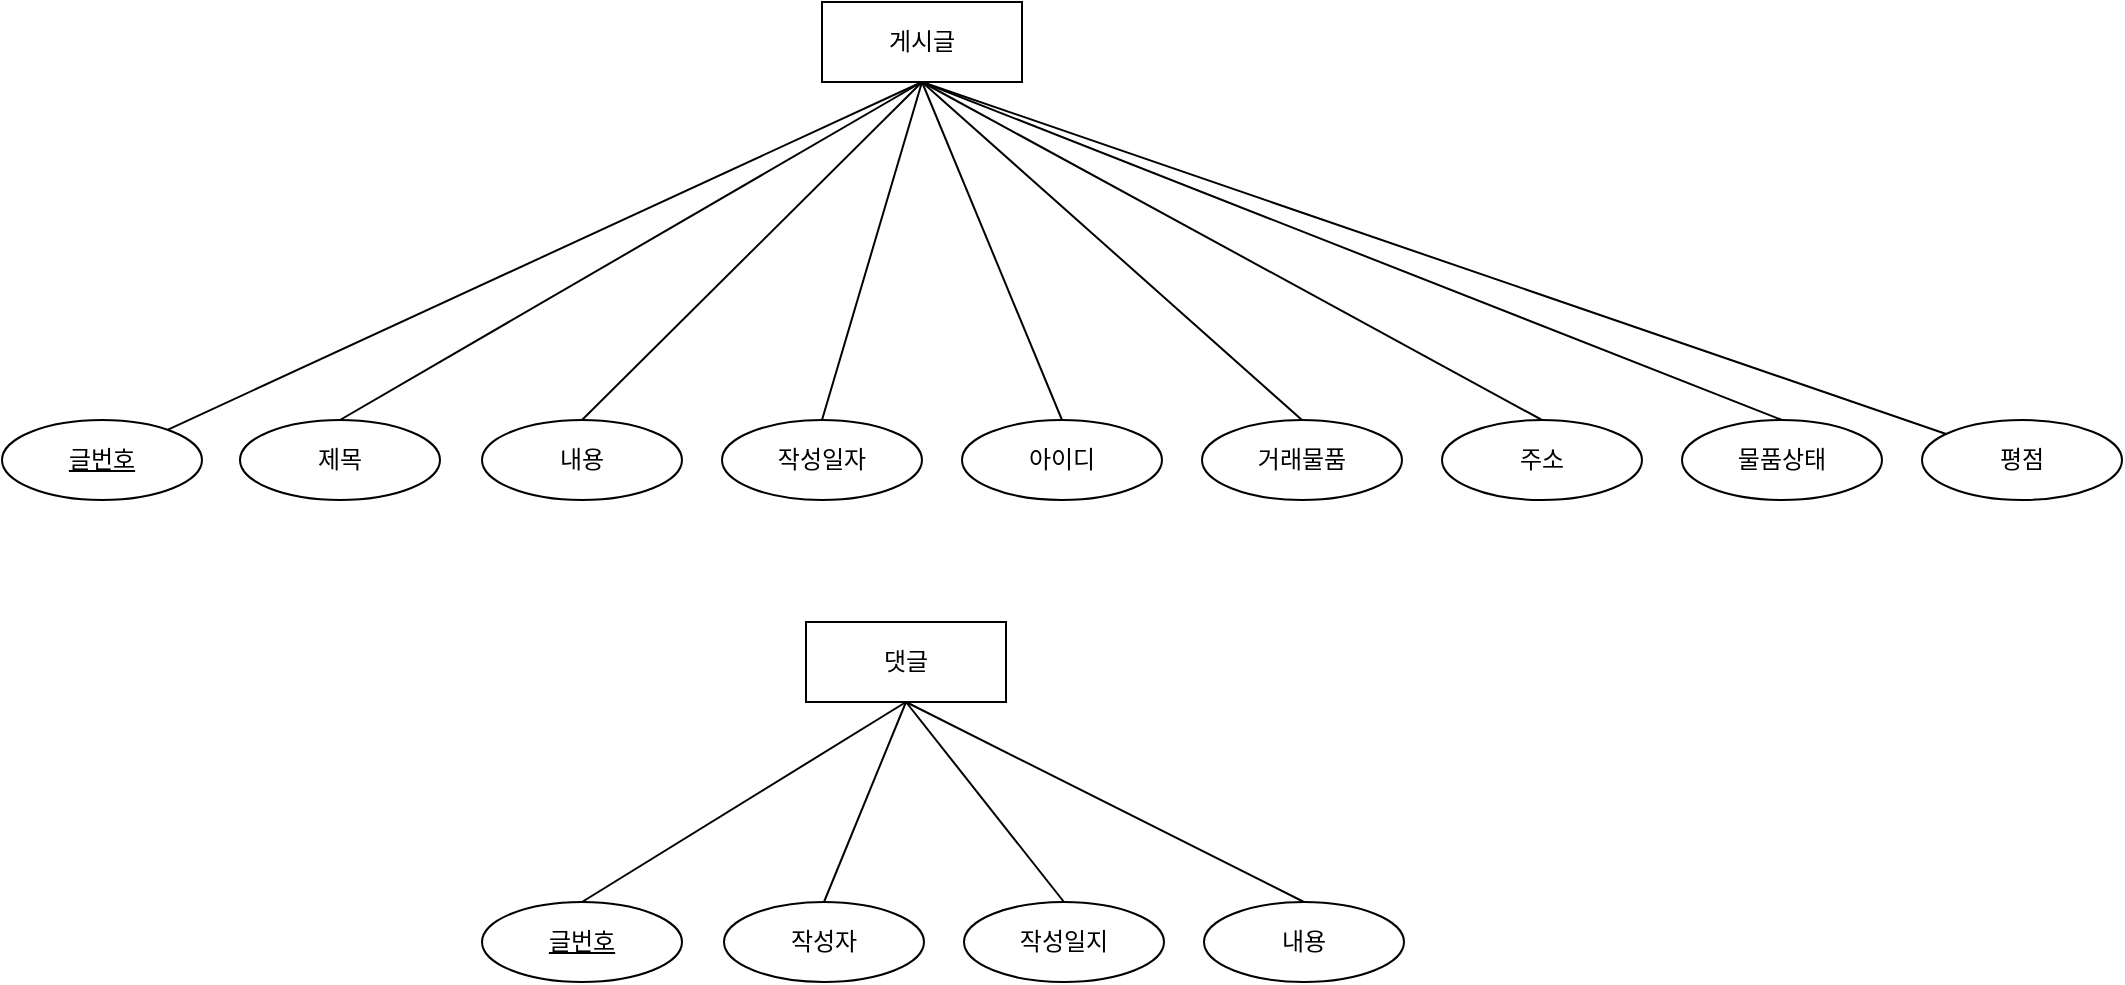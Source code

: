 <mxfile version="15.7.0" type="github"><diagram id="FRuoc1e3sZtlkqTtU_e_" name="Page-1"><mxGraphModel dx="2222" dy="1929" grid="1" gridSize="10" guides="1" tooltips="1" connect="1" arrows="1" fold="1" page="1" pageScale="1" pageWidth="827" pageHeight="1169" math="0" shadow="0"><root><mxCell id="0"/><mxCell id="1" parent="0"/><mxCell id="SZlqxej2irbef8EgsIqa-3" value="&lt;font style=&quot;vertical-align: inherit&quot;&gt;&lt;font style=&quot;vertical-align: inherit&quot;&gt;제목&lt;/font&gt;&lt;/font&gt;" style="ellipse;whiteSpace=wrap;html=1;align=center;" vertex="1" parent="1"><mxGeometry x="39" y="139" width="100" height="40" as="geometry"/></mxCell><mxCell id="SZlqxej2irbef8EgsIqa-16" style="rounded=0;orthogonalLoop=1;jettySize=auto;html=1;exitX=0.5;exitY=1;exitDx=0;exitDy=0;endArrow=none;endFill=0;entryX=0.5;entryY=0;entryDx=0;entryDy=0;" edge="1" parent="1" source="SZlqxej2irbef8EgsIqa-4" target="SZlqxej2irbef8EgsIqa-3"><mxGeometry relative="1" as="geometry"/></mxCell><mxCell id="SZlqxej2irbef8EgsIqa-17" style="edgeStyle=none;rounded=0;orthogonalLoop=1;jettySize=auto;html=1;exitX=0.5;exitY=1;exitDx=0;exitDy=0;entryX=0.5;entryY=0;entryDx=0;entryDy=0;endArrow=none;endFill=0;" edge="1" parent="1" source="SZlqxej2irbef8EgsIqa-4" target="SZlqxej2irbef8EgsIqa-5"><mxGeometry relative="1" as="geometry"/></mxCell><mxCell id="SZlqxej2irbef8EgsIqa-18" style="edgeStyle=none;rounded=0;orthogonalLoop=1;jettySize=auto;html=1;exitX=0.5;exitY=1;exitDx=0;exitDy=0;entryX=0.5;entryY=0;entryDx=0;entryDy=0;endArrow=none;endFill=0;" edge="1" parent="1" source="SZlqxej2irbef8EgsIqa-4" target="SZlqxej2irbef8EgsIqa-6"><mxGeometry relative="1" as="geometry"/></mxCell><mxCell id="SZlqxej2irbef8EgsIqa-19" style="edgeStyle=none;rounded=0;orthogonalLoop=1;jettySize=auto;html=1;exitX=0.5;exitY=1;exitDx=0;exitDy=0;entryX=0.5;entryY=0;entryDx=0;entryDy=0;endArrow=none;endFill=0;" edge="1" parent="1" source="SZlqxej2irbef8EgsIqa-4" target="SZlqxej2irbef8EgsIqa-7"><mxGeometry relative="1" as="geometry"/></mxCell><mxCell id="SZlqxej2irbef8EgsIqa-4" value="게시글" style="whiteSpace=wrap;html=1;align=center;fontStyle=0" vertex="1" parent="1"><mxGeometry x="330" y="-70" width="100" height="40" as="geometry"/></mxCell><mxCell id="SZlqxej2irbef8EgsIqa-5" value="&lt;font style=&quot;vertical-align: inherit&quot;&gt;&lt;font style=&quot;vertical-align: inherit&quot;&gt;내용&lt;/font&gt;&lt;/font&gt;" style="ellipse;whiteSpace=wrap;html=1;align=center;" vertex="1" parent="1"><mxGeometry x="160" y="139" width="100" height="40" as="geometry"/></mxCell><mxCell id="SZlqxej2irbef8EgsIqa-6" value="&lt;font style=&quot;vertical-align: inherit&quot;&gt;&lt;font style=&quot;vertical-align: inherit&quot;&gt;작성일자&lt;/font&gt;&lt;/font&gt;" style="ellipse;whiteSpace=wrap;html=1;align=center;" vertex="1" parent="1"><mxGeometry x="280" y="139" width="100" height="40" as="geometry"/></mxCell><mxCell id="SZlqxej2irbef8EgsIqa-7" value="&lt;font style=&quot;vertical-align: inherit&quot;&gt;&lt;font style=&quot;vertical-align: inherit&quot;&gt;아이디&lt;/font&gt;&lt;/font&gt;" style="ellipse;whiteSpace=wrap;html=1;align=center;" vertex="1" parent="1"><mxGeometry x="400" y="139" width="100" height="40" as="geometry"/></mxCell><mxCell id="SZlqxej2irbef8EgsIqa-20" style="edgeStyle=none;rounded=0;orthogonalLoop=1;jettySize=auto;html=1;exitX=0.5;exitY=0;exitDx=0;exitDy=0;entryX=0.5;entryY=1;entryDx=0;entryDy=0;endArrow=none;endFill=0;" edge="1" parent="1" source="SZlqxej2irbef8EgsIqa-10" target="SZlqxej2irbef8EgsIqa-4"><mxGeometry relative="1" as="geometry"/></mxCell><mxCell id="SZlqxej2irbef8EgsIqa-10" value="&lt;font style=&quot;vertical-align: inherit&quot;&gt;&lt;font style=&quot;vertical-align: inherit&quot;&gt;거래물품&lt;/font&gt;&lt;/font&gt;" style="ellipse;whiteSpace=wrap;html=1;align=center;" vertex="1" parent="1"><mxGeometry x="520" y="139" width="100" height="40" as="geometry"/></mxCell><mxCell id="SZlqxej2irbef8EgsIqa-21" style="edgeStyle=none;rounded=0;orthogonalLoop=1;jettySize=auto;html=1;exitX=0.5;exitY=0;exitDx=0;exitDy=0;entryX=0.5;entryY=1;entryDx=0;entryDy=0;endArrow=none;endFill=0;" edge="1" parent="1" source="SZlqxej2irbef8EgsIqa-11" target="SZlqxej2irbef8EgsIqa-4"><mxGeometry relative="1" as="geometry"/></mxCell><mxCell id="SZlqxej2irbef8EgsIqa-11" value="&lt;font style=&quot;vertical-align: inherit&quot;&gt;&lt;font style=&quot;vertical-align: inherit&quot;&gt;주소&lt;/font&gt;&lt;/font&gt;" style="ellipse;whiteSpace=wrap;html=1;align=center;" vertex="1" parent="1"><mxGeometry x="640" y="139" width="100" height="40" as="geometry"/></mxCell><mxCell id="SZlqxej2irbef8EgsIqa-22" style="edgeStyle=none;rounded=0;orthogonalLoop=1;jettySize=auto;html=1;exitX=0.5;exitY=0;exitDx=0;exitDy=0;entryX=0.5;entryY=1;entryDx=0;entryDy=0;endArrow=none;endFill=0;" edge="1" parent="1" source="SZlqxej2irbef8EgsIqa-12" target="SZlqxej2irbef8EgsIqa-4"><mxGeometry relative="1" as="geometry"/></mxCell><mxCell id="SZlqxej2irbef8EgsIqa-12" value="&lt;font style=&quot;vertical-align: inherit&quot;&gt;&lt;font style=&quot;vertical-align: inherit&quot;&gt;물품상태&lt;/font&gt;&lt;/font&gt;" style="ellipse;whiteSpace=wrap;html=1;align=center;" vertex="1" parent="1"><mxGeometry x="760" y="139" width="100" height="40" as="geometry"/></mxCell><mxCell id="SZlqxej2irbef8EgsIqa-23" style="edgeStyle=none;rounded=0;orthogonalLoop=1;jettySize=auto;html=1;endArrow=none;endFill=0;entryX=0.5;entryY=1;entryDx=0;entryDy=0;" edge="1" parent="1" source="SZlqxej2irbef8EgsIqa-13" target="SZlqxej2irbef8EgsIqa-4"><mxGeometry relative="1" as="geometry"/></mxCell><mxCell id="SZlqxej2irbef8EgsIqa-13" value="&lt;font style=&quot;vertical-align: inherit&quot;&gt;&lt;font style=&quot;vertical-align: inherit&quot;&gt;평점&lt;/font&gt;&lt;/font&gt;" style="ellipse;whiteSpace=wrap;html=1;align=center;" vertex="1" parent="1"><mxGeometry x="880" y="139" width="100" height="40" as="geometry"/></mxCell><mxCell id="SZlqxej2irbef8EgsIqa-24" value="글번호" style="ellipse;whiteSpace=wrap;html=1;align=center;fontStyle=4" vertex="1" parent="1"><mxGeometry x="160" y="380" width="100" height="40" as="geometry"/></mxCell><mxCell id="SZlqxej2irbef8EgsIqa-25" style="rounded=0;orthogonalLoop=1;jettySize=auto;html=1;exitX=0.5;exitY=1;exitDx=0;exitDy=0;endArrow=none;endFill=0;entryX=0.5;entryY=0;entryDx=0;entryDy=0;" edge="1" source="SZlqxej2irbef8EgsIqa-29" target="SZlqxej2irbef8EgsIqa-24" parent="1"><mxGeometry relative="1" as="geometry"/></mxCell><mxCell id="SZlqxej2irbef8EgsIqa-26" style="edgeStyle=none;rounded=0;orthogonalLoop=1;jettySize=auto;html=1;exitX=0.5;exitY=1;exitDx=0;exitDy=0;entryX=0.5;entryY=0;entryDx=0;entryDy=0;endArrow=none;endFill=0;" edge="1" source="SZlqxej2irbef8EgsIqa-29" target="SZlqxej2irbef8EgsIqa-30" parent="1"><mxGeometry relative="1" as="geometry"/></mxCell><mxCell id="SZlqxej2irbef8EgsIqa-27" style="edgeStyle=none;rounded=0;orthogonalLoop=1;jettySize=auto;html=1;exitX=0.5;exitY=1;exitDx=0;exitDy=0;entryX=0.5;entryY=0;entryDx=0;entryDy=0;endArrow=none;endFill=0;" edge="1" source="SZlqxej2irbef8EgsIqa-29" target="SZlqxej2irbef8EgsIqa-31" parent="1"><mxGeometry relative="1" as="geometry"/></mxCell><mxCell id="SZlqxej2irbef8EgsIqa-28" style="edgeStyle=none;rounded=0;orthogonalLoop=1;jettySize=auto;html=1;exitX=0.5;exitY=1;exitDx=0;exitDy=0;entryX=0.5;entryY=0;entryDx=0;entryDy=0;endArrow=none;endFill=0;" edge="1" source="SZlqxej2irbef8EgsIqa-29" target="SZlqxej2irbef8EgsIqa-32" parent="1"><mxGeometry relative="1" as="geometry"/></mxCell><mxCell id="SZlqxej2irbef8EgsIqa-29" value="&lt;font style=&quot;vertical-align: inherit&quot;&gt;&lt;font style=&quot;vertical-align: inherit&quot;&gt;&lt;font style=&quot;vertical-align: inherit&quot;&gt;&lt;font style=&quot;vertical-align: inherit&quot;&gt;댓글&lt;/font&gt;&lt;/font&gt;&lt;/font&gt;&lt;/font&gt;" style="whiteSpace=wrap;html=1;align=center;fontStyle=0" vertex="1" parent="1"><mxGeometry x="322" y="240" width="100" height="40" as="geometry"/></mxCell><mxCell id="SZlqxej2irbef8EgsIqa-30" value="작성자" style="ellipse;whiteSpace=wrap;html=1;align=center;" vertex="1" parent="1"><mxGeometry x="281" y="380" width="100" height="40" as="geometry"/></mxCell><mxCell id="SZlqxej2irbef8EgsIqa-31" value="작성일지" style="ellipse;whiteSpace=wrap;html=1;align=center;" vertex="1" parent="1"><mxGeometry x="401" y="380" width="100" height="40" as="geometry"/></mxCell><mxCell id="SZlqxej2irbef8EgsIqa-32" value="내용" style="ellipse;whiteSpace=wrap;html=1;align=center;" vertex="1" parent="1"><mxGeometry x="521" y="380" width="100" height="40" as="geometry"/></mxCell><mxCell id="SZlqxej2irbef8EgsIqa-42" style="edgeStyle=none;rounded=0;orthogonalLoop=1;jettySize=auto;html=1;endArrow=none;endFill=0;entryX=0.5;entryY=1;entryDx=0;entryDy=0;" edge="1" parent="1" source="SZlqxej2irbef8EgsIqa-41" target="SZlqxej2irbef8EgsIqa-4"><mxGeometry relative="1" as="geometry"><mxPoint x="520" y="50" as="targetPoint"/></mxGeometry></mxCell><mxCell id="SZlqxej2irbef8EgsIqa-41" value="글번호" style="ellipse;whiteSpace=wrap;html=1;align=center;fontStyle=4" vertex="1" parent="1"><mxGeometry x="-80" y="139" width="100" height="40" as="geometry"/></mxCell></root></mxGraphModel></diagram></mxfile>
